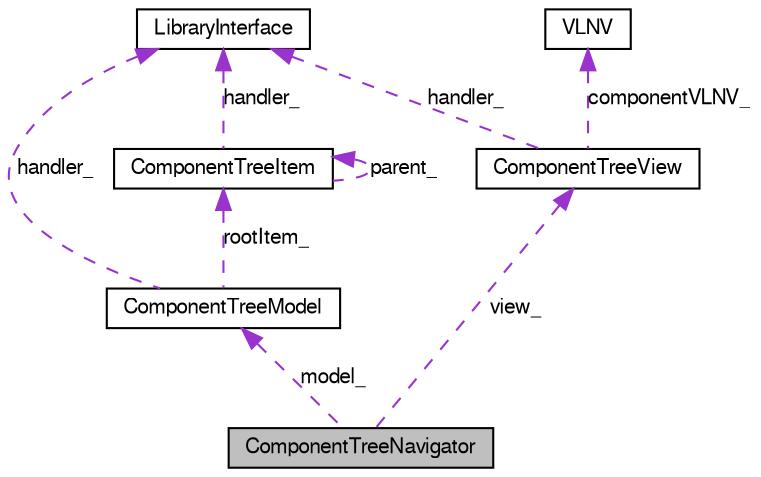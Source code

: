 digraph G
{
  bgcolor="transparent";
  edge [fontname="FreeSans",fontsize=10,labelfontname="FreeSans",labelfontsize=10];
  node [fontname="FreeSans",fontsize=10,shape=record];
  Node1 [label="ComponentTreeNavigator",height=0.2,width=0.4,color="black", fillcolor="grey75", style="filled" fontcolor="black"];
  Node2 -> Node1 [dir=back,color="darkorchid3",fontsize=10,style="dashed",label="model_",fontname="FreeSans"];
  Node2 [label="ComponentTreeModel",height=0.2,width=0.4,color="black",URL="$class_component_tree_model.html",tooltip="ComponentTreeModel is a model-class for ComponentTreeView."];
  Node3 -> Node2 [dir=back,color="darkorchid3",fontsize=10,style="dashed",label="handler_",fontname="FreeSans"];
  Node3 [label="LibraryInterface",height=0.2,width=0.4,color="black",URL="$class_library_interface.html",tooltip="LibraryInterface defines an interface to operate the IP-Xact-library."];
  Node4 -> Node2 [dir=back,color="darkorchid3",fontsize=10,style="dashed",label="rootItem_",fontname="FreeSans"];
  Node4 [label="ComponentTreeItem",height=0.2,width=0.4,color="black",URL="$class_component_tree_item.html",tooltip="ComponentTreeItem represents a single item in the ComponentTreeView."];
  Node3 -> Node4 [dir=back,color="darkorchid3",fontsize=10,style="dashed",label="handler_",fontname="FreeSans"];
  Node4 -> Node4 [dir=back,color="darkorchid3",fontsize=10,style="dashed",label="parent_",fontname="FreeSans"];
  Node5 -> Node1 [dir=back,color="darkorchid3",fontsize=10,style="dashed",label="view_",fontname="FreeSans"];
  Node5 [label="ComponentTreeView",height=0.2,width=0.4,color="black",URL="$class_component_tree_view.html",tooltip="ComponentTreeView is a widget to display the navigation tree."];
  Node3 -> Node5 [dir=back,color="darkorchid3",fontsize=10,style="dashed",label="handler_",fontname="FreeSans"];
  Node6 -> Node5 [dir=back,color="darkorchid3",fontsize=10,style="dashed",label="componentVLNV_",fontname="FreeSans"];
  Node6 [label="VLNV",height=0.2,width=0.4,color="black",URL="$class_v_l_n_v.html",tooltip="The class to hold VLNV information of a single IP-XACT document."];
}
